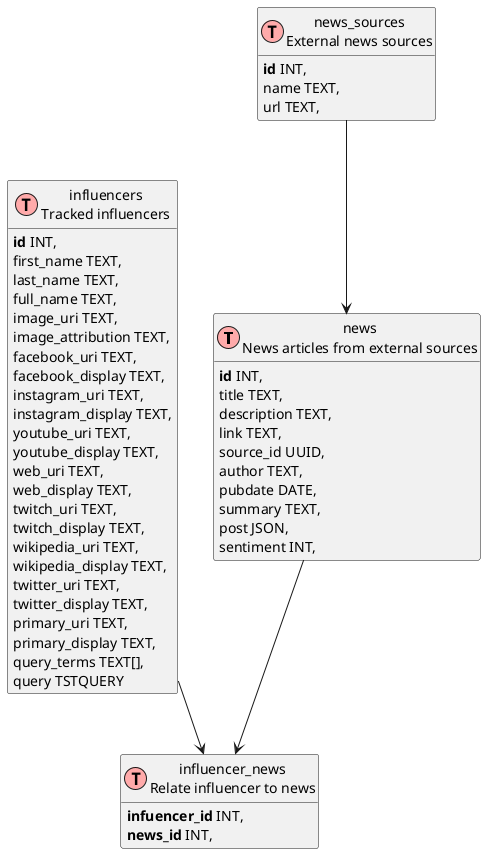 @startuml
!define Table(name,desc) class name as "desc" << (T,#FFAAAA) >>
!define primary_key(x) <b>x</b>
!define unique(x) <color:green>x</color>
!define not_null(x) <u>x</u>
' other tags available:
' <i></i>
' <back:COLOR></color>, where color is a color name or html color code
' (#FFAACC)
' see: http://plantuml.com/classes.html#More
hide methods
hide stereotypes

Table(news, "news\nNews articles from external sources") {
  primary_key(id) INT,
  title TEXT,
  description TEXT,
  link TEXT,
  source_id UUID,
  author TEXT,
  pubdate DATE,
  summary TEXT,
  post JSON,
  sentiment INT,
}

Table(news_sources, "news_sources\nExternal news sources") {
  primary_key(id) INT,
  name TEXT,
  url TEXT,
}

Table(influencers, "influencers\nTracked influencers") {
  primary_key(id) INT,
  first_name TEXT,
  last_name TEXT,
  full_name TEXT,
  image_uri TEXT,
  image_attribution TEXT,
  facebook_uri TEXT,
  facebook_display TEXT,
  instagram_uri TEXT,
  instagram_display TEXT,
  youtube_uri TEXT,
  youtube_display TEXT,
  web_uri TEXT,
  web_display TEXT,
  twitch_uri TEXT,
  twitch_display TEXT,
  wikipedia_uri TEXT,
  wikipedia_display TEXT,
  twitter_uri TEXT,
  twitter_display TEXT,
  primary_uri TEXT,
  primary_display TEXT,
  query_terms TEXT[],
  query TSTQUERY
}

Table(influencer_news, "influencer_news\nRelate influencer to news") {
  primary_key(infuencer_id) INT,
  primary_key(news_id) INT,
}

' relationships
news_sources --> news
influencers --> influencer_news
news --> influencer_news

@enduml